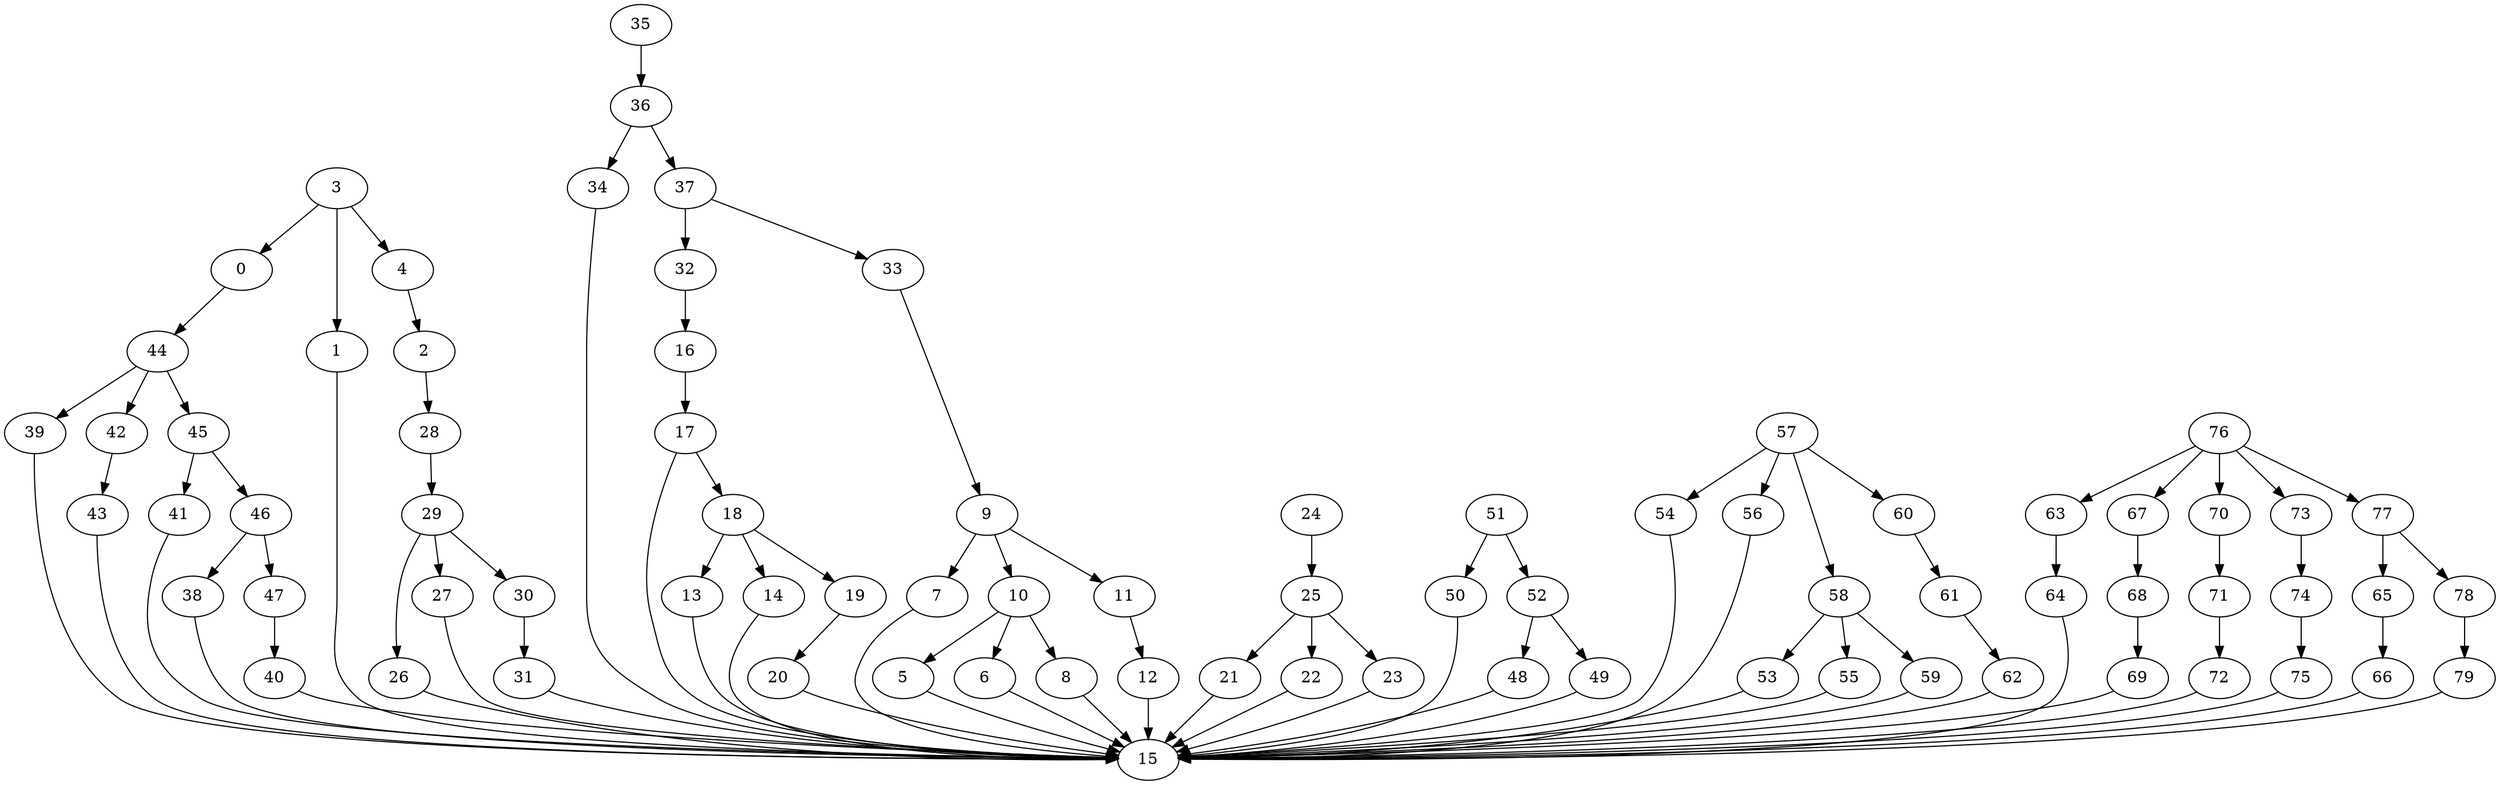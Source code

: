 strict digraph  {
0 [exec=188];
1 [exec=190];
2 [exec=171];
3 [exec=151];
4 [exec=88];
5 [exec=90];
6 [exec=60];
7 [exec=127];
8 [exec=57];
9 [exec=118];
10 [exec=171];
11 [exec=149];
12 [exec=159];
13 [exec=116];
14 [exec=161];
15 [exec=127];
16 [exec=157];
17 [exec=179];
18 [exec=148];
19 [exec=196];
20 [exec=139];
21 [exec=159];
22 [exec=156];
23 [exec=80];
24 [exec=61];
25 [exec=61];
26 [exec=51];
27 [exec=69];
28 [exec=77];
29 [exec=187];
30 [exec=58];
31 [exec=100];
32 [exec=146];
33 [exec=167];
34 [exec=183];
35 [exec=148];
36 [exec=193];
37 [exec=76];
38 [exec=127];
39 [exec=161];
40 [exec=116];
41 [exec=183];
42 [exec=127];
43 [exec=190];
44 [exec=136];
45 [exec=52];
46 [exec=156];
47 [exec=198];
48 [exec=185];
49 [exec=98];
50 [exec=130];
51 [exec=197];
52 [exec=96];
53 [exec=157];
54 [exec=124];
55 [exec=182];
56 [exec=119];
57 [exec=168];
58 [exec=138];
59 [exec=156];
60 [exec=124];
61 [exec=157];
62 [exec=195];
63 [exec=193];
64 [exec=106];
65 [exec=58];
66 [exec=166];
67 [exec=182];
68 [exec=123];
69 [exec=189];
70 [exec=137];
71 [exec=108];
72 [exec=67];
73 [exec=200];
74 [exec=123];
75 [exec=80];
76 [exec=112];
77 [exec=61];
78 [exec=58];
79 [exec=181];
0 -> 44  [comm=19];
1 -> 15  [comm=5];
2 -> 28  [comm=12];
3 -> 4  [comm=11];
3 -> 0  [comm=13];
3 -> 1  [comm=7];
4 -> 2  [comm=18];
5 -> 15  [comm=12];
6 -> 15  [comm=18];
7 -> 15  [comm=9];
8 -> 15  [comm=5];
9 -> 10  [comm=15];
9 -> 7  [comm=16];
9 -> 11  [comm=13];
10 -> 5  [comm=8];
10 -> 6  [comm=19];
10 -> 8  [comm=8];
11 -> 12  [comm=17];
12 -> 15  [comm=8];
13 -> 15  [comm=15];
14 -> 15  [comm=8];
16 -> 17  [comm=5];
17 -> 18  [comm=20];
17 -> 15  [comm=9];
18 -> 13  [comm=12];
18 -> 14  [comm=17];
18 -> 19  [comm=6];
19 -> 20  [comm=7];
20 -> 15  [comm=8];
21 -> 15  [comm=17];
22 -> 15  [comm=10];
23 -> 15  [comm=5];
24 -> 25  [comm=15];
25 -> 21  [comm=8];
25 -> 22  [comm=5];
25 -> 23  [comm=8];
26 -> 15  [comm=20];
27 -> 15  [comm=14];
28 -> 29  [comm=14];
29 -> 26  [comm=7];
29 -> 27  [comm=6];
29 -> 30  [comm=12];
30 -> 31  [comm=8];
31 -> 15  [comm=8];
32 -> 16  [comm=6];
33 -> 9  [comm=15];
34 -> 15  [comm=10];
35 -> 36  [comm=7];
36 -> 37  [comm=12];
36 -> 34  [comm=10];
37 -> 32  [comm=12];
37 -> 33  [comm=19];
38 -> 15  [comm=17];
39 -> 15  [comm=13];
40 -> 15  [comm=16];
41 -> 15  [comm=17];
42 -> 43  [comm=16];
43 -> 15  [comm=18];
44 -> 45  [comm=7];
44 -> 39  [comm=17];
44 -> 42  [comm=12];
45 -> 46  [comm=18];
45 -> 41  [comm=10];
46 -> 47  [comm=18];
46 -> 38  [comm=20];
47 -> 40  [comm=9];
48 -> 15  [comm=17];
49 -> 15  [comm=9];
50 -> 15  [comm=10];
51 -> 52  [comm=8];
51 -> 50  [comm=20];
52 -> 48  [comm=20];
52 -> 49  [comm=19];
53 -> 15  [comm=10];
54 -> 15  [comm=9];
55 -> 15  [comm=13];
56 -> 15  [comm=11];
57 -> 58  [comm=9];
57 -> 54  [comm=15];
57 -> 56  [comm=12];
57 -> 60  [comm=14];
58 -> 59  [comm=18];
58 -> 53  [comm=13];
58 -> 55  [comm=11];
59 -> 15  [comm=14];
60 -> 61  [comm=5];
61 -> 62  [comm=13];
62 -> 15  [comm=20];
63 -> 64  [comm=17];
64 -> 15  [comm=11];
65 -> 66  [comm=10];
66 -> 15  [comm=16];
67 -> 68  [comm=12];
68 -> 69  [comm=15];
69 -> 15  [comm=20];
70 -> 71  [comm=9];
71 -> 72  [comm=18];
72 -> 15  [comm=20];
73 -> 74  [comm=11];
74 -> 75  [comm=19];
75 -> 15  [comm=5];
76 -> 77  [comm=20];
76 -> 63  [comm=7];
76 -> 67  [comm=17];
76 -> 70  [comm=6];
76 -> 73  [comm=19];
77 -> 78  [comm=12];
77 -> 65  [comm=12];
78 -> 79  [comm=7];
79 -> 15  [comm=11];
}
